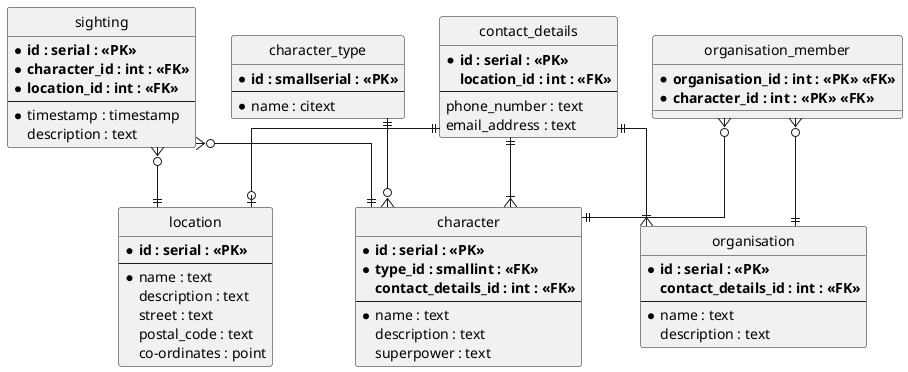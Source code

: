 ' This file is used by PlantUML to generate the associated PNG image.

@startuml entity-relationship-diagram

'''''''''''''''''''''
' PLANTUML SETTINGS '
'''''''''''''''''''''

' hide the spot
hide circle

' avoid problems with angled crows feet
skinparam linetype ortho

''''''''''
' TABLES '
''''''''''

entity character {
	* **id : serial : <<PK>>**
	* **type_id : smallint : <<FK>>**
	**contact_details_id : int : <<FK>>**
	--
	* name : text
	description : text
	superpower : text
}

entity character_type {
	* **id : smallserial : <<PK>>**
	--
	* name : citext
}

entity contact_details {
	* **id : serial : <<PK>>**
	**location_id : int : <<FK>>**
	--
	phone_number : text
	email_address : text
}

entity location {
	* **id : serial : <<PK>>**
	--
	* name : text
	description : text
	street : text
	postal_code : text
	co-ordinates : point
}

entity organisation {
	* **id : serial : <<PK>>**
	**contact_details_id : int : <<FK>>**
	--
	* name : text
	description : text
}

entity organisation_member {
	* **organisation_id : int : <<PK>> <<FK>>**
	* **character_id : int : <<PK>> <<FK>>**
}

entity sighting {
	* **id : serial : <<PK>>**
	* **character_id : int : <<FK>>**
	* **location_id : int : <<FK>>**
	--
	* timestamp : timestamp
	description : text
}

'''''''''''''''''
' RELATIONSHIPS '
'''''''''''''''''

character_type  ||--o{ character

contact_details ||--o| location
contact_details ||--|{ character
contact_details ||--|{ organisation

organisation_member }o--|| character
organisation_member }o--|| organisation

sighting }o--|| character
sighting }o--|| location

@enduml